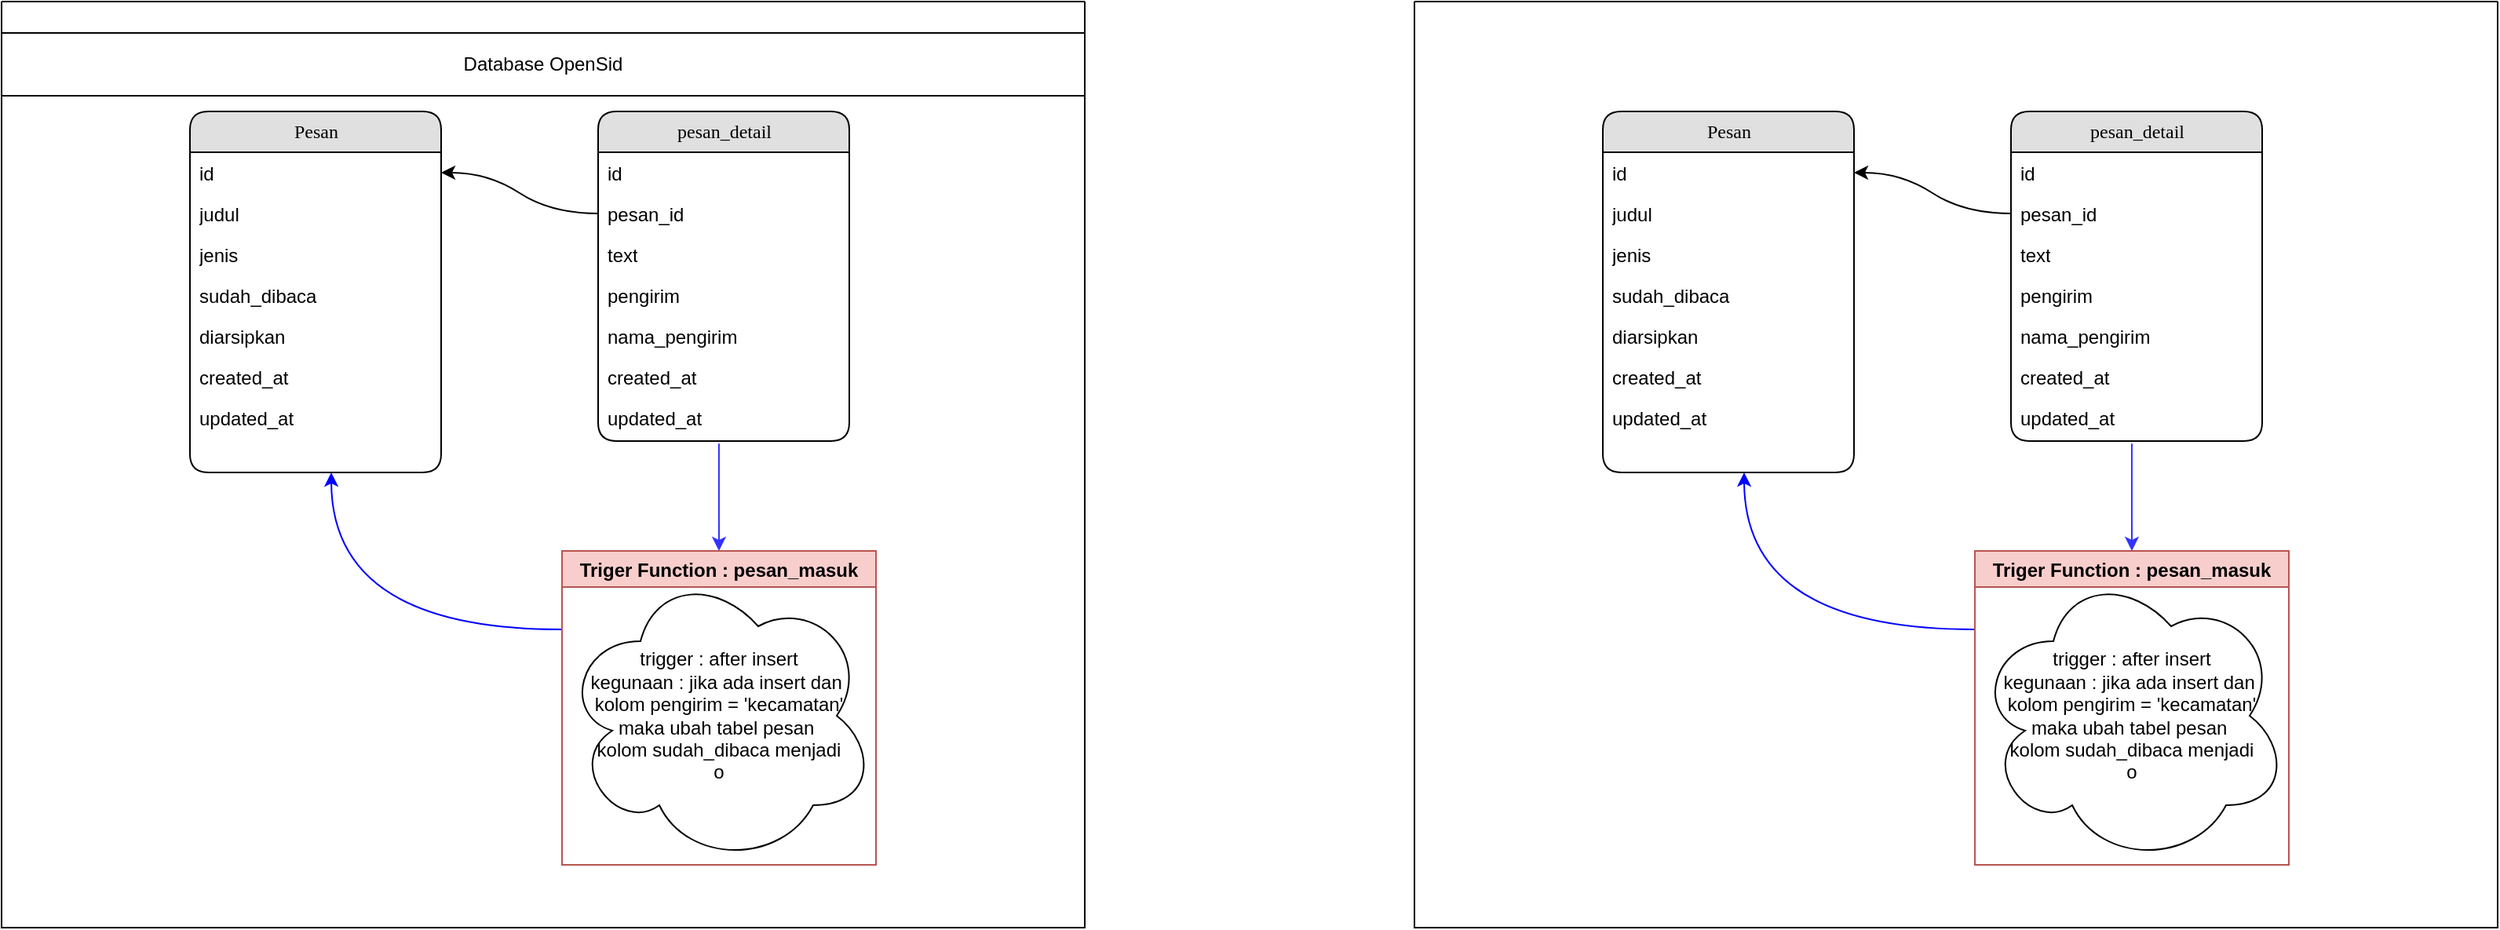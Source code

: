 <mxfile version="17.4.1" type="github">
  <diagram name="Page-1" id="b520641d-4fe3-3701-9064-5fc419738815">
    <mxGraphModel dx="2031" dy="1089" grid="1" gridSize="10" guides="1" tooltips="1" connect="1" arrows="1" fold="1" page="1" pageScale="1" pageWidth="1100" pageHeight="850" background="none" math="0" shadow="0">
      <root>
        <mxCell id="0" />
        <mxCell id="1" parent="0" />
        <mxCell id="4TRPTvbGf9wBK8WfDDxm-17" value="" style="swimlane;startSize=0;" vertex="1" parent="1">
          <mxGeometry x="10" y="100" width="690" height="590" as="geometry">
            <mxRectangle x="10" y="100" width="50" height="40" as="alternateBounds" />
          </mxGeometry>
        </mxCell>
        <mxCell id="21ea969265ad0168-6" value="Pesan" style="swimlane;html=1;fontStyle=0;childLayout=stackLayout;horizontal=1;startSize=26;fillColor=#e0e0e0;horizontalStack=0;resizeParent=1;resizeLast=0;collapsible=1;marginBottom=0;swimlaneFillColor=#ffffff;align=center;rounded=1;shadow=0;comic=0;labelBackgroundColor=none;strokeWidth=1;fontFamily=Verdana;fontSize=12" parent="4TRPTvbGf9wBK8WfDDxm-17" vertex="1">
          <mxGeometry x="120" y="70" width="160" height="230" as="geometry" />
        </mxCell>
        <mxCell id="21ea969265ad0168-7" value="id" style="text;html=1;strokeColor=none;fillColor=none;spacingLeft=4;spacingRight=4;whiteSpace=wrap;overflow=hidden;rotatable=0;points=[[0,0.5],[1,0.5]];portConstraint=eastwest;" parent="21ea969265ad0168-6" vertex="1">
          <mxGeometry y="26" width="160" height="26" as="geometry" />
        </mxCell>
        <mxCell id="21ea969265ad0168-8" value="judul" style="text;html=1;strokeColor=none;fillColor=none;spacingLeft=4;spacingRight=4;whiteSpace=wrap;overflow=hidden;rotatable=0;points=[[0,0.5],[1,0.5]];portConstraint=eastwest;" parent="21ea969265ad0168-6" vertex="1">
          <mxGeometry y="52" width="160" height="26" as="geometry" />
        </mxCell>
        <mxCell id="4TRPTvbGf9wBK8WfDDxm-2" value="jenis" style="text;html=1;strokeColor=none;fillColor=none;spacingLeft=4;spacingRight=4;whiteSpace=wrap;overflow=hidden;rotatable=0;points=[[0,0.5],[1,0.5]];portConstraint=eastwest;" vertex="1" parent="21ea969265ad0168-6">
          <mxGeometry y="78" width="160" height="26" as="geometry" />
        </mxCell>
        <mxCell id="4TRPTvbGf9wBK8WfDDxm-3" value="sudah_dibaca" style="text;html=1;strokeColor=none;fillColor=none;spacingLeft=4;spacingRight=4;whiteSpace=wrap;overflow=hidden;rotatable=0;points=[[0,0.5],[1,0.5]];portConstraint=eastwest;" vertex="1" parent="21ea969265ad0168-6">
          <mxGeometry y="104" width="160" height="26" as="geometry" />
        </mxCell>
        <mxCell id="4TRPTvbGf9wBK8WfDDxm-4" value="diarsipkan" style="text;html=1;strokeColor=none;fillColor=none;spacingLeft=4;spacingRight=4;whiteSpace=wrap;overflow=hidden;rotatable=0;points=[[0,0.5],[1,0.5]];portConstraint=eastwest;" vertex="1" parent="21ea969265ad0168-6">
          <mxGeometry y="130" width="160" height="26" as="geometry" />
        </mxCell>
        <mxCell id="4TRPTvbGf9wBK8WfDDxm-5" value="created_at" style="text;html=1;strokeColor=none;fillColor=none;spacingLeft=4;spacingRight=4;whiteSpace=wrap;overflow=hidden;rotatable=0;points=[[0,0.5],[1,0.5]];portConstraint=eastwest;" vertex="1" parent="21ea969265ad0168-6">
          <mxGeometry y="156" width="160" height="26" as="geometry" />
        </mxCell>
        <mxCell id="21ea969265ad0168-9" value="updated_at" style="text;html=1;strokeColor=none;fillColor=none;spacingLeft=4;spacingRight=4;whiteSpace=wrap;overflow=hidden;rotatable=0;points=[[0,0.5],[1,0.5]];portConstraint=eastwest;" parent="21ea969265ad0168-6" vertex="1">
          <mxGeometry y="182" width="160" height="26" as="geometry" />
        </mxCell>
        <mxCell id="4TRPTvbGf9wBK8WfDDxm-36" style="orthogonalLoop=1;jettySize=auto;html=1;exitX=0.481;exitY=1.138;exitDx=0;exitDy=0;entryX=0.5;entryY=0;entryDx=0;entryDy=0;exitPerimeter=0;strokeColor=#3333FF;" edge="1" parent="4TRPTvbGf9wBK8WfDDxm-17" source="4TRPTvbGf9wBK8WfDDxm-14" target="4TRPTvbGf9wBK8WfDDxm-30">
          <mxGeometry relative="1" as="geometry" />
        </mxCell>
        <mxCell id="21ea969265ad0168-10" value="pesan_detail" style="swimlane;html=1;fontStyle=0;childLayout=stackLayout;horizontal=1;startSize=26;fillColor=#e0e0e0;horizontalStack=0;resizeParent=1;resizeLast=0;collapsible=1;marginBottom=0;swimlaneFillColor=#ffffff;align=center;rounded=1;shadow=0;comic=0;labelBackgroundColor=none;strokeWidth=1;fontFamily=Verdana;fontSize=12" parent="4TRPTvbGf9wBK8WfDDxm-17" vertex="1">
          <mxGeometry x="380" y="70" width="160" height="210" as="geometry" />
        </mxCell>
        <mxCell id="21ea969265ad0168-11" value="id" style="text;html=1;strokeColor=none;fillColor=none;spacingLeft=4;spacingRight=4;whiteSpace=wrap;overflow=hidden;rotatable=0;points=[[0,0.5],[1,0.5]];portConstraint=eastwest;" parent="21ea969265ad0168-10" vertex="1">
          <mxGeometry y="26" width="160" height="26" as="geometry" />
        </mxCell>
        <mxCell id="21ea969265ad0168-12" value="pesan_id" style="text;html=1;strokeColor=none;fillColor=none;spacingLeft=4;spacingRight=4;whiteSpace=wrap;overflow=hidden;rotatable=0;points=[[0,0.5],[1,0.5]];portConstraint=eastwest;" parent="21ea969265ad0168-10" vertex="1">
          <mxGeometry y="52" width="160" height="26" as="geometry" />
        </mxCell>
        <mxCell id="21ea969265ad0168-52" value="text" style="text;html=1;strokeColor=none;fillColor=none;spacingLeft=4;spacingRight=4;whiteSpace=wrap;overflow=hidden;rotatable=0;points=[[0,0.5],[1,0.5]];portConstraint=eastwest;" parent="21ea969265ad0168-10" vertex="1">
          <mxGeometry y="78" width="160" height="26" as="geometry" />
        </mxCell>
        <mxCell id="21ea969265ad0168-13" value="pengirim" style="text;html=1;strokeColor=none;fillColor=none;spacingLeft=4;spacingRight=4;whiteSpace=wrap;overflow=hidden;rotatable=0;points=[[0,0.5],[1,0.5]];portConstraint=eastwest;" parent="21ea969265ad0168-10" vertex="1">
          <mxGeometry y="104" width="160" height="26" as="geometry" />
        </mxCell>
        <mxCell id="4TRPTvbGf9wBK8WfDDxm-11" value="nama_pengirim" style="text;html=1;strokeColor=none;fillColor=none;spacingLeft=4;spacingRight=4;whiteSpace=wrap;overflow=hidden;rotatable=0;points=[[0,0.5],[1,0.5]];portConstraint=eastwest;" vertex="1" parent="21ea969265ad0168-10">
          <mxGeometry y="130" width="160" height="26" as="geometry" />
        </mxCell>
        <mxCell id="4TRPTvbGf9wBK8WfDDxm-13" value="created_at" style="text;html=1;strokeColor=none;fillColor=none;spacingLeft=4;spacingRight=4;whiteSpace=wrap;overflow=hidden;rotatable=0;points=[[0,0.5],[1,0.5]];portConstraint=eastwest;" vertex="1" parent="21ea969265ad0168-10">
          <mxGeometry y="156" width="160" height="26" as="geometry" />
        </mxCell>
        <mxCell id="4TRPTvbGf9wBK8WfDDxm-14" value="updated_at" style="text;html=1;strokeColor=none;fillColor=none;spacingLeft=4;spacingRight=4;whiteSpace=wrap;overflow=hidden;rotatable=0;points=[[0,0.5],[1,0.5]];portConstraint=eastwest;" vertex="1" parent="21ea969265ad0168-10">
          <mxGeometry y="182" width="160" height="26" as="geometry" />
        </mxCell>
        <mxCell id="4TRPTvbGf9wBK8WfDDxm-28" style="edgeStyle=entityRelationEdgeStyle;curved=1;orthogonalLoop=1;jettySize=auto;html=1;exitX=0;exitY=0.5;exitDx=0;exitDy=0;entryX=1;entryY=0.5;entryDx=0;entryDy=0;" edge="1" parent="4TRPTvbGf9wBK8WfDDxm-17" source="21ea969265ad0168-12" target="21ea969265ad0168-7">
          <mxGeometry relative="1" as="geometry" />
        </mxCell>
        <mxCell id="4TRPTvbGf9wBK8WfDDxm-38" style="edgeStyle=orthogonalEdgeStyle;orthogonalLoop=1;jettySize=auto;html=1;exitX=0;exitY=0.25;exitDx=0;exitDy=0;curved=1;strokeColor=#0000FF;" edge="1" parent="4TRPTvbGf9wBK8WfDDxm-17" source="4TRPTvbGf9wBK8WfDDxm-30">
          <mxGeometry relative="1" as="geometry">
            <mxPoint x="210" y="300" as="targetPoint" />
          </mxGeometry>
        </mxCell>
        <mxCell id="4TRPTvbGf9wBK8WfDDxm-30" value="Triger Function : pesan_masuk" style="swimlane;fillColor=#f8cecc;strokeColor=#b85450;" vertex="1" parent="4TRPTvbGf9wBK8WfDDxm-17">
          <mxGeometry x="357" y="350" width="200" height="200" as="geometry" />
        </mxCell>
        <mxCell id="4TRPTvbGf9wBK8WfDDxm-35" value="trigger : after insert&lt;br&gt;kegunaan : jika ada insert dan&amp;nbsp;&lt;br&gt;kolom pengirim = &#39;kecamatan&#39;&lt;br&gt;maka ubah tabel pesan&amp;nbsp;&lt;br&gt;kolom sudah_dibaca menjadi&lt;br&gt;o" style="ellipse;shape=cloud;whiteSpace=wrap;html=1;" vertex="1" parent="4TRPTvbGf9wBK8WfDDxm-30">
          <mxGeometry y="10" width="200" height="190" as="geometry" />
        </mxCell>
        <mxCell id="4TRPTvbGf9wBK8WfDDxm-39" value="Database OpenSid" style="whiteSpace=wrap;html=1;" vertex="1" parent="1">
          <mxGeometry x="10" y="120" width="690" height="40" as="geometry" />
        </mxCell>
        <mxCell id="4TRPTvbGf9wBK8WfDDxm-62" value="" style="swimlane;startSize=0;" vertex="1" parent="1">
          <mxGeometry x="910" y="100" width="690" height="590" as="geometry">
            <mxRectangle x="10" y="100" width="50" height="40" as="alternateBounds" />
          </mxGeometry>
        </mxCell>
        <mxCell id="4TRPTvbGf9wBK8WfDDxm-63" value="Pesan" style="swimlane;html=1;fontStyle=0;childLayout=stackLayout;horizontal=1;startSize=26;fillColor=#e0e0e0;horizontalStack=0;resizeParent=1;resizeLast=0;collapsible=1;marginBottom=0;swimlaneFillColor=#ffffff;align=center;rounded=1;shadow=0;comic=0;labelBackgroundColor=none;strokeWidth=1;fontFamily=Verdana;fontSize=12" vertex="1" parent="4TRPTvbGf9wBK8WfDDxm-62">
          <mxGeometry x="120" y="70" width="160" height="230" as="geometry" />
        </mxCell>
        <mxCell id="4TRPTvbGf9wBK8WfDDxm-64" value="id" style="text;html=1;strokeColor=none;fillColor=none;spacingLeft=4;spacingRight=4;whiteSpace=wrap;overflow=hidden;rotatable=0;points=[[0,0.5],[1,0.5]];portConstraint=eastwest;" vertex="1" parent="4TRPTvbGf9wBK8WfDDxm-63">
          <mxGeometry y="26" width="160" height="26" as="geometry" />
        </mxCell>
        <mxCell id="4TRPTvbGf9wBK8WfDDxm-65" value="judul" style="text;html=1;strokeColor=none;fillColor=none;spacingLeft=4;spacingRight=4;whiteSpace=wrap;overflow=hidden;rotatable=0;points=[[0,0.5],[1,0.5]];portConstraint=eastwest;" vertex="1" parent="4TRPTvbGf9wBK8WfDDxm-63">
          <mxGeometry y="52" width="160" height="26" as="geometry" />
        </mxCell>
        <mxCell id="4TRPTvbGf9wBK8WfDDxm-66" value="jenis" style="text;html=1;strokeColor=none;fillColor=none;spacingLeft=4;spacingRight=4;whiteSpace=wrap;overflow=hidden;rotatable=0;points=[[0,0.5],[1,0.5]];portConstraint=eastwest;" vertex="1" parent="4TRPTvbGf9wBK8WfDDxm-63">
          <mxGeometry y="78" width="160" height="26" as="geometry" />
        </mxCell>
        <mxCell id="4TRPTvbGf9wBK8WfDDxm-67" value="sudah_dibaca" style="text;html=1;strokeColor=none;fillColor=none;spacingLeft=4;spacingRight=4;whiteSpace=wrap;overflow=hidden;rotatable=0;points=[[0,0.5],[1,0.5]];portConstraint=eastwest;" vertex="1" parent="4TRPTvbGf9wBK8WfDDxm-63">
          <mxGeometry y="104" width="160" height="26" as="geometry" />
        </mxCell>
        <mxCell id="4TRPTvbGf9wBK8WfDDxm-68" value="diarsipkan" style="text;html=1;strokeColor=none;fillColor=none;spacingLeft=4;spacingRight=4;whiteSpace=wrap;overflow=hidden;rotatable=0;points=[[0,0.5],[1,0.5]];portConstraint=eastwest;" vertex="1" parent="4TRPTvbGf9wBK8WfDDxm-63">
          <mxGeometry y="130" width="160" height="26" as="geometry" />
        </mxCell>
        <mxCell id="4TRPTvbGf9wBK8WfDDxm-69" value="created_at" style="text;html=1;strokeColor=none;fillColor=none;spacingLeft=4;spacingRight=4;whiteSpace=wrap;overflow=hidden;rotatable=0;points=[[0,0.5],[1,0.5]];portConstraint=eastwest;" vertex="1" parent="4TRPTvbGf9wBK8WfDDxm-63">
          <mxGeometry y="156" width="160" height="26" as="geometry" />
        </mxCell>
        <mxCell id="4TRPTvbGf9wBK8WfDDxm-70" value="updated_at" style="text;html=1;strokeColor=none;fillColor=none;spacingLeft=4;spacingRight=4;whiteSpace=wrap;overflow=hidden;rotatable=0;points=[[0,0.5],[1,0.5]];portConstraint=eastwest;" vertex="1" parent="4TRPTvbGf9wBK8WfDDxm-63">
          <mxGeometry y="182" width="160" height="26" as="geometry" />
        </mxCell>
        <mxCell id="4TRPTvbGf9wBK8WfDDxm-71" style="orthogonalLoop=1;jettySize=auto;html=1;exitX=0.481;exitY=1.138;exitDx=0;exitDy=0;entryX=0.5;entryY=0;entryDx=0;entryDy=0;exitPerimeter=0;strokeColor=#3333FF;" edge="1" parent="4TRPTvbGf9wBK8WfDDxm-62" source="4TRPTvbGf9wBK8WfDDxm-79" target="4TRPTvbGf9wBK8WfDDxm-82">
          <mxGeometry relative="1" as="geometry" />
        </mxCell>
        <mxCell id="4TRPTvbGf9wBK8WfDDxm-72" value="pesan_detail" style="swimlane;html=1;fontStyle=0;childLayout=stackLayout;horizontal=1;startSize=26;fillColor=#e0e0e0;horizontalStack=0;resizeParent=1;resizeLast=0;collapsible=1;marginBottom=0;swimlaneFillColor=#ffffff;align=center;rounded=1;shadow=0;comic=0;labelBackgroundColor=none;strokeWidth=1;fontFamily=Verdana;fontSize=12" vertex="1" parent="4TRPTvbGf9wBK8WfDDxm-62">
          <mxGeometry x="380" y="70" width="160" height="210" as="geometry" />
        </mxCell>
        <mxCell id="4TRPTvbGf9wBK8WfDDxm-73" value="id" style="text;html=1;strokeColor=none;fillColor=none;spacingLeft=4;spacingRight=4;whiteSpace=wrap;overflow=hidden;rotatable=0;points=[[0,0.5],[1,0.5]];portConstraint=eastwest;" vertex="1" parent="4TRPTvbGf9wBK8WfDDxm-72">
          <mxGeometry y="26" width="160" height="26" as="geometry" />
        </mxCell>
        <mxCell id="4TRPTvbGf9wBK8WfDDxm-74" value="pesan_id" style="text;html=1;strokeColor=none;fillColor=none;spacingLeft=4;spacingRight=4;whiteSpace=wrap;overflow=hidden;rotatable=0;points=[[0,0.5],[1,0.5]];portConstraint=eastwest;" vertex="1" parent="4TRPTvbGf9wBK8WfDDxm-72">
          <mxGeometry y="52" width="160" height="26" as="geometry" />
        </mxCell>
        <mxCell id="4TRPTvbGf9wBK8WfDDxm-75" value="text" style="text;html=1;strokeColor=none;fillColor=none;spacingLeft=4;spacingRight=4;whiteSpace=wrap;overflow=hidden;rotatable=0;points=[[0,0.5],[1,0.5]];portConstraint=eastwest;" vertex="1" parent="4TRPTvbGf9wBK8WfDDxm-72">
          <mxGeometry y="78" width="160" height="26" as="geometry" />
        </mxCell>
        <mxCell id="4TRPTvbGf9wBK8WfDDxm-76" value="pengirim" style="text;html=1;strokeColor=none;fillColor=none;spacingLeft=4;spacingRight=4;whiteSpace=wrap;overflow=hidden;rotatable=0;points=[[0,0.5],[1,0.5]];portConstraint=eastwest;" vertex="1" parent="4TRPTvbGf9wBK8WfDDxm-72">
          <mxGeometry y="104" width="160" height="26" as="geometry" />
        </mxCell>
        <mxCell id="4TRPTvbGf9wBK8WfDDxm-77" value="nama_pengirim" style="text;html=1;strokeColor=none;fillColor=none;spacingLeft=4;spacingRight=4;whiteSpace=wrap;overflow=hidden;rotatable=0;points=[[0,0.5],[1,0.5]];portConstraint=eastwest;" vertex="1" parent="4TRPTvbGf9wBK8WfDDxm-72">
          <mxGeometry y="130" width="160" height="26" as="geometry" />
        </mxCell>
        <mxCell id="4TRPTvbGf9wBK8WfDDxm-78" value="created_at" style="text;html=1;strokeColor=none;fillColor=none;spacingLeft=4;spacingRight=4;whiteSpace=wrap;overflow=hidden;rotatable=0;points=[[0,0.5],[1,0.5]];portConstraint=eastwest;" vertex="1" parent="4TRPTvbGf9wBK8WfDDxm-72">
          <mxGeometry y="156" width="160" height="26" as="geometry" />
        </mxCell>
        <mxCell id="4TRPTvbGf9wBK8WfDDxm-79" value="updated_at" style="text;html=1;strokeColor=none;fillColor=none;spacingLeft=4;spacingRight=4;whiteSpace=wrap;overflow=hidden;rotatable=0;points=[[0,0.5],[1,0.5]];portConstraint=eastwest;" vertex="1" parent="4TRPTvbGf9wBK8WfDDxm-72">
          <mxGeometry y="182" width="160" height="26" as="geometry" />
        </mxCell>
        <mxCell id="4TRPTvbGf9wBK8WfDDxm-80" style="edgeStyle=entityRelationEdgeStyle;curved=1;orthogonalLoop=1;jettySize=auto;html=1;exitX=0;exitY=0.5;exitDx=0;exitDy=0;entryX=1;entryY=0.5;entryDx=0;entryDy=0;" edge="1" parent="4TRPTvbGf9wBK8WfDDxm-62" source="4TRPTvbGf9wBK8WfDDxm-74" target="4TRPTvbGf9wBK8WfDDxm-64">
          <mxGeometry relative="1" as="geometry" />
        </mxCell>
        <mxCell id="4TRPTvbGf9wBK8WfDDxm-81" style="edgeStyle=orthogonalEdgeStyle;orthogonalLoop=1;jettySize=auto;html=1;exitX=0;exitY=0.25;exitDx=0;exitDy=0;curved=1;strokeColor=#0000FF;" edge="1" parent="4TRPTvbGf9wBK8WfDDxm-62" source="4TRPTvbGf9wBK8WfDDxm-82">
          <mxGeometry relative="1" as="geometry">
            <mxPoint x="210" y="300" as="targetPoint" />
          </mxGeometry>
        </mxCell>
        <mxCell id="4TRPTvbGf9wBK8WfDDxm-82" value="Triger Function : pesan_masuk" style="swimlane;fillColor=#f8cecc;strokeColor=#b85450;" vertex="1" parent="4TRPTvbGf9wBK8WfDDxm-62">
          <mxGeometry x="357" y="350" width="200" height="200" as="geometry" />
        </mxCell>
        <mxCell id="4TRPTvbGf9wBK8WfDDxm-83" value="trigger : after insert&lt;br&gt;kegunaan : jika ada insert dan&amp;nbsp;&lt;br&gt;kolom pengirim = &#39;kecamatan&#39;&lt;br&gt;maka ubah tabel pesan&amp;nbsp;&lt;br&gt;kolom sudah_dibaca menjadi&lt;br&gt;o" style="ellipse;shape=cloud;whiteSpace=wrap;html=1;" vertex="1" parent="4TRPTvbGf9wBK8WfDDxm-82">
          <mxGeometry y="10" width="200" height="190" as="geometry" />
        </mxCell>
      </root>
    </mxGraphModel>
  </diagram>
</mxfile>

